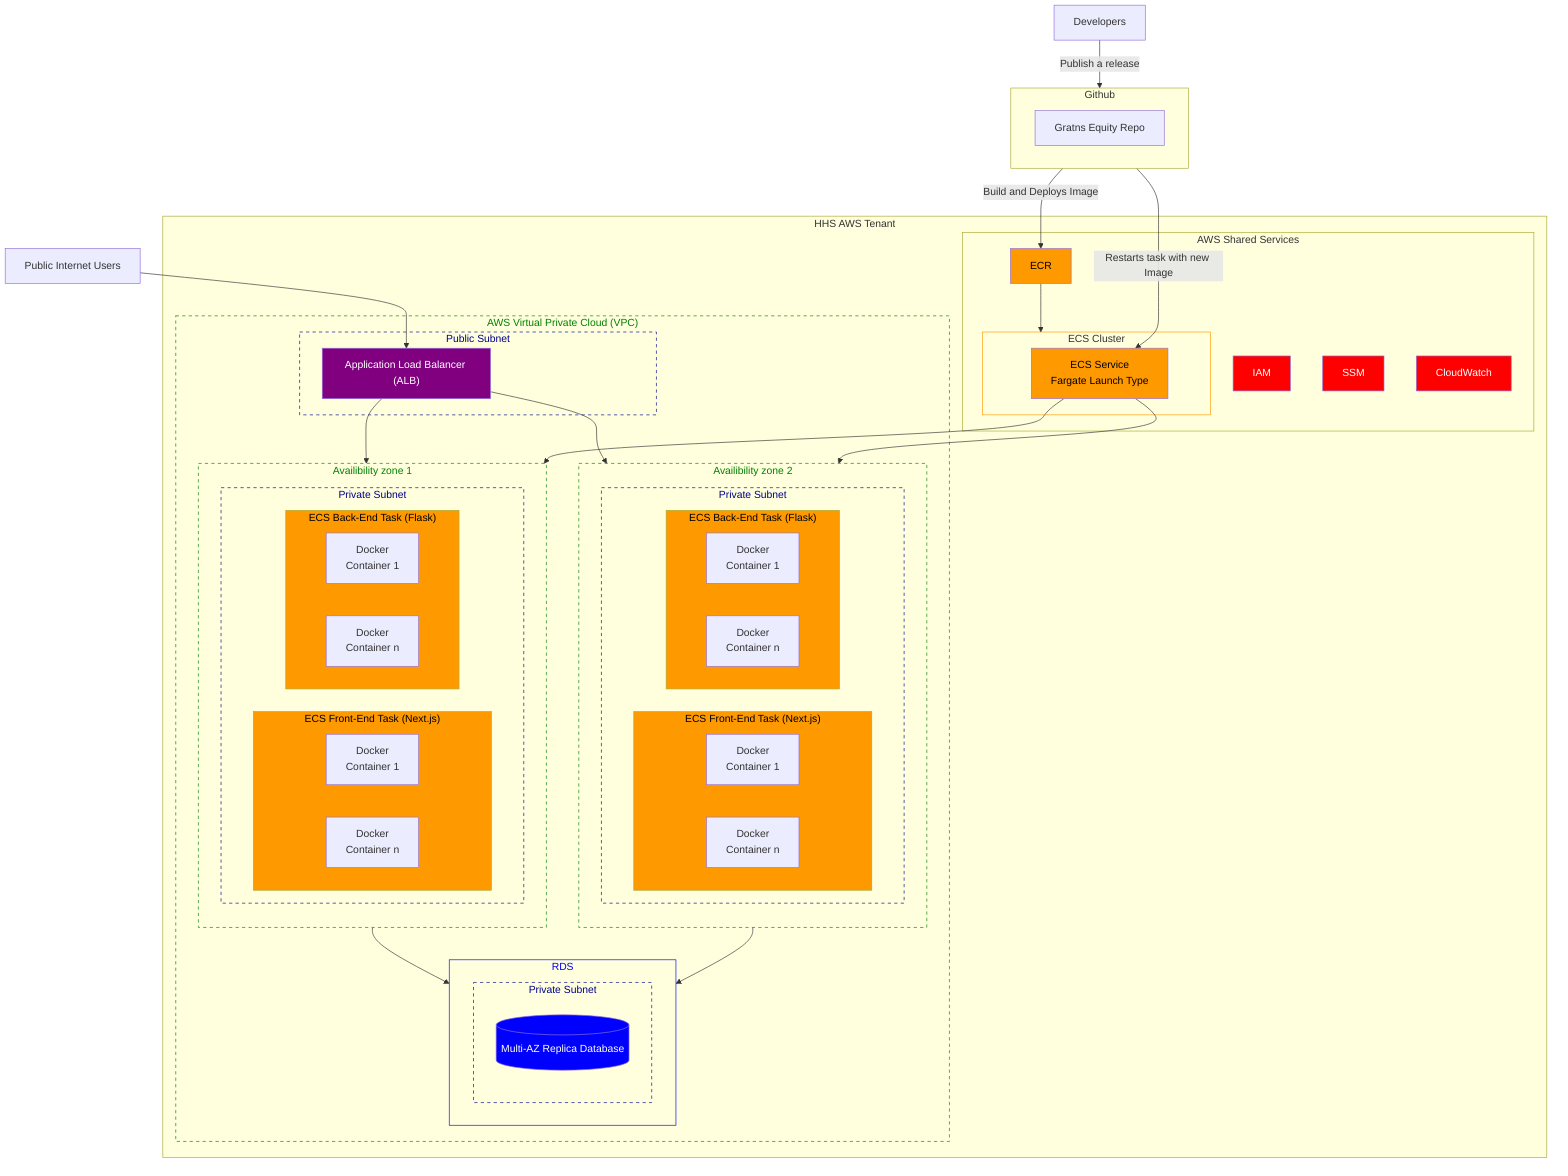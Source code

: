 flowchart TB

    %% AWS Tenant
    subgraph AWS [HHS AWS Tenant]
        shared
        VPC:::az
    end

    %% AWS Shared Services
    subgraph shared [AWS Shared Services]
        ECSC
        IAM:::sec
        SSM:::sec
        CloudWatch:::sec
        ECR:::ecs
    end

    subgraph ECSC [ECS Cluster]
        ECSS["`ECS Service
        Fargate Launch Type`"]:::ecs
    end
    style ECSC stroke:#FF9900



    %% AWS Services Within VPC
    subgraph VPC ["AWS Virtual Private Cloud (VPC)"]
        direction LR
        AZ1:::az
        AZ2:::az
        public-subnet1:::subnet
        RDS
        AZ1 & AZ2 --> RDS
    end

    subgraph public-subnet1 [Public Subnet]
        ALB["Application Load Balancer (ALB)"]:::lb --> AZ1 & AZ2
    end

    subgraph AZ1 [Availibility zone 1]
        direction TB
        private-subnet1:::subnet
        subgraph private-subnet1 [Private Subnet]
            ECS1:::ecs
            ECS2:::ecs
        end

    end
    subgraph AZ2 [Availibility zone 2]
        direction TB
        private-subnet2:::subnet
        subgraph private-subnet2 [Private Subnet]
            ECS3:::ecs
            ECS4:::ecs
        end

    end
    subgraph ECS1 ["ECS Front-End Task (Next.js)"]
        c1["` Docker
        Container 1`"]
        c2["` Docker
        Container n`"]
    end
    subgraph ECS2 ["ECS Back-End Task (Flask)"]
        c3["` Docker
        Container 1`"]
        c4["` Docker
        Container n`"]
    end
    subgraph ECS3["ECS Front-End Task (Next.js)"]
        c5["` Docker
        Container 1`"]
        c6["` Docker
        Container n`"]
    end
    subgraph ECS4 ["ECS Back-End Task (Flask)"]
        c7["` Docker
        Container 1`"]
        c8["` Docker
        Container n`"]
    end

    subgraph RDS
        subgraph private-subnet3 [Private Subnet]
            DB[(Multi-AZ Replica Database)]:::db
        end
    end
    style RDS stroke:blue,color:blue
    private-subnet3:::subnet

    ECR --> ECSC
    ECSS --> AZ1 & AZ2
    public[Public Internet Users] --> ALB

    %% Build/Deploy Pipeline
    eng[Developers] --Publish a release--> GH
    subgraph GH [Github]
        repo[Gratns Equity Repo]
    end
    GH --Build and Deploys Image--> ECR
    GH --Restarts task with new Image--> ECSS

    %% Styles
    classDef ecs fill:#FF9900,color:black
    classDef db fill:blue,color:white
    classDef az color:green,stroke:green,stroke-dasharray: 5 5
    classDef subnet color:darkblue, stroke:darkblue, stroke-dasharray: 5 5
    classDef lb fill:purple, color:white
    classDef sec fill:red,color:white